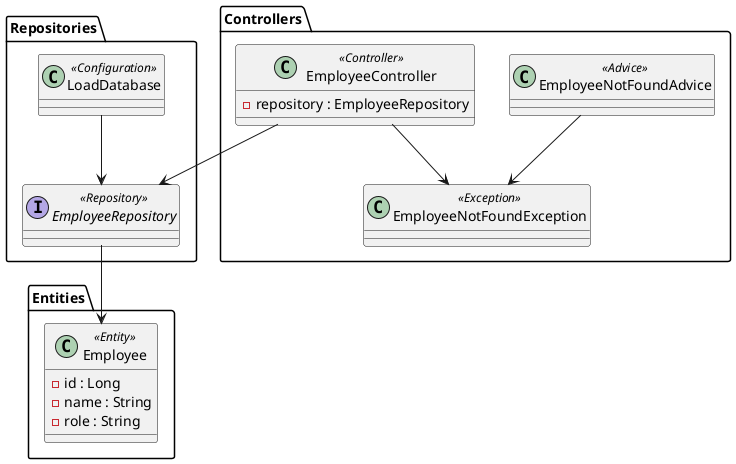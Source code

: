 @startuml

package "Entities" {
    class Employee <<Entity>> {
        - id : Long
        - name : String
        - role : String
    }
}

package "Repositories" {
    interface EmployeeRepository <<Repository>> {
    }
}

package "Controllers" {
    class EmployeeController <<Controller>> {
        - repository : EmployeeRepository
    }

    class EmployeeNotFoundException <<Exception>> {
    }

    class EmployeeNotFoundAdvice <<Advice>> {
    }
}

package "Repositories" {
    class LoadDatabase <<Configuration>> {
    }
}

EmployeeController --> EmployeeRepository
EmployeeController --> EmployeeNotFoundException
EmployeeNotFoundAdvice --> EmployeeNotFoundException
LoadDatabase --> EmployeeRepository
EmployeeRepository --> Employee

@enduml
